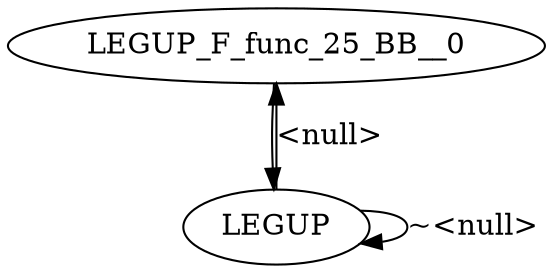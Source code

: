 digraph {
Node0x2b5fb10[label="LEGUP_F_func_25_BB__0"];
Node0x2b5d9f0[label="LEGUP"];
Node0x2b5d9f0 -> Node0x2b5fb10[label="<null>"];
Node0x2b5d9f0 -> Node0x2b5d9f0[label="~<null>"];
Node0x2b5fb10 -> Node0x2b5d9f0;
}
